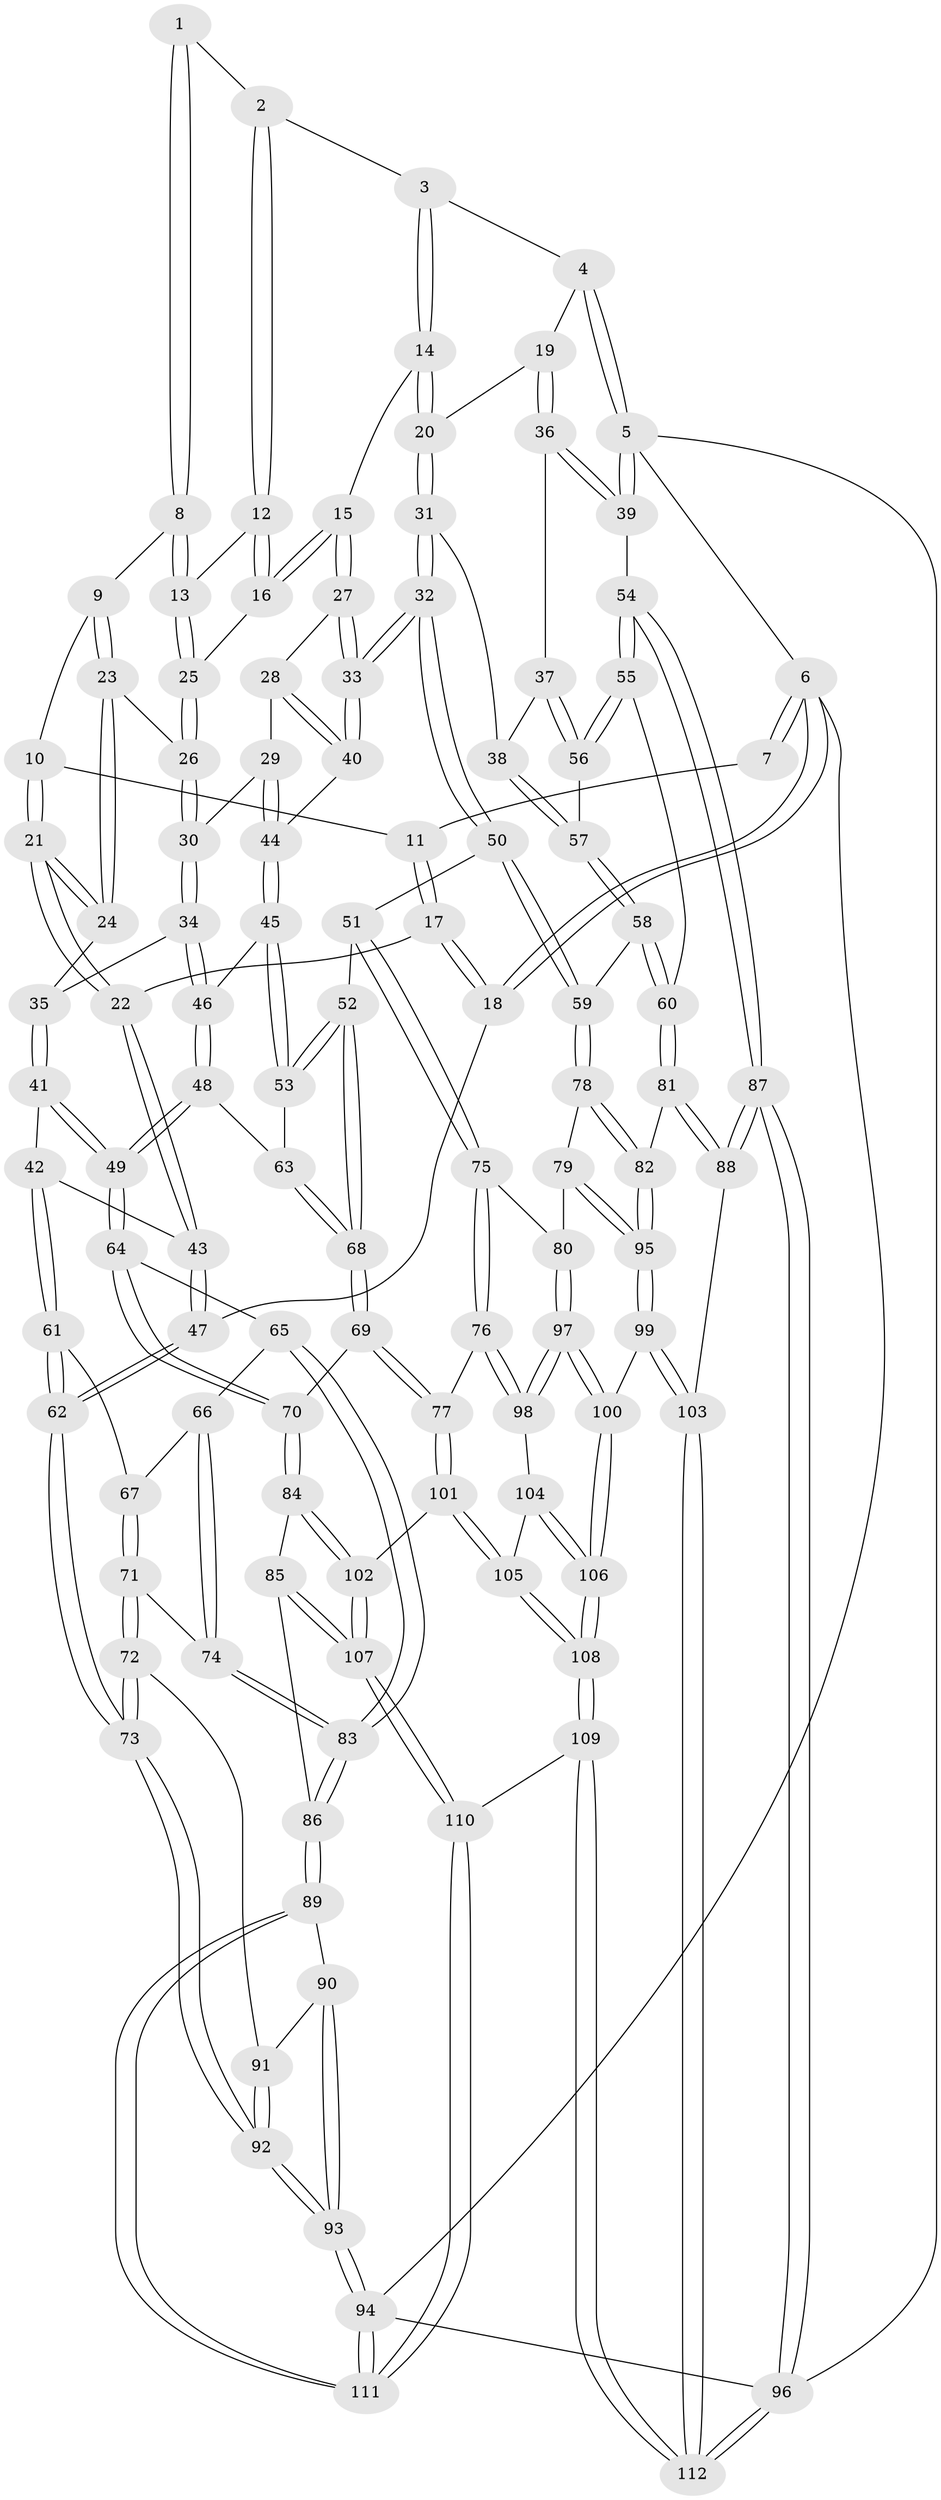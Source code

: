 // Generated by graph-tools (version 1.1) at 2025/51/03/09/25 03:51:01]
// undirected, 112 vertices, 277 edges
graph export_dot {
graph [start="1"]
  node [color=gray90,style=filled];
  1 [pos="+0.3611673204565132+0"];
  2 [pos="+0.6515249238522188+0"];
  3 [pos="+0.6615828919398532+0"];
  4 [pos="+1+0"];
  5 [pos="+1+0"];
  6 [pos="+0+0"];
  7 [pos="+0.028830270681867515+0"];
  8 [pos="+0.35350099174207184+0.03249484892347382"];
  9 [pos="+0.33080986267004525+0.04929129613647927"];
  10 [pos="+0.2612571112525618+0.06782626184458357"];
  11 [pos="+0.11901524019736341+0"];
  12 [pos="+0.5196614234060025+0.03490463676482677"];
  13 [pos="+0.40789460201322447+0.07985288612360175"];
  14 [pos="+0.6989084876693277+0.13860266442497907"];
  15 [pos="+0.6497996661431186+0.16523621068637362"];
  16 [pos="+0.5565435194605104+0.12086092665502246"];
  17 [pos="+0.10922887891143133+0.14640531583784808"];
  18 [pos="+0+0"];
  19 [pos="+0.832540129824986+0.17593634223057966"];
  20 [pos="+0.7693484164659463+0.17048851739911552"];
  21 [pos="+0.1348903547274791+0.19841472536953184"];
  22 [pos="+0.11737249552751076+0.1985079248907814"];
  23 [pos="+0.30247840075806415+0.17627672135765118"];
  24 [pos="+0.22825345635553476+0.23575212546011745"];
  25 [pos="+0.4324907712943005+0.13353846807181335"];
  26 [pos="+0.42727451372668807+0.20858926684087162"];
  27 [pos="+0.6280759907913839+0.19608922506882906"];
  28 [pos="+0.5163193235014804+0.24453256132643816"];
  29 [pos="+0.4549850316986797+0.24913323863976972"];
  30 [pos="+0.4366054288874753+0.24340270329804828"];
  31 [pos="+0.7165121108091794+0.4198743535601702"];
  32 [pos="+0.6995132354355865+0.4298948904270573"];
  33 [pos="+0.6347911252839188+0.3632640277076228"];
  34 [pos="+0.3517092788394996+0.32252499619046365"];
  35 [pos="+0.2320718585788479+0.24026208046761122"];
  36 [pos="+0.9339074682273701+0.239349789957358"];
  37 [pos="+0.8781862383535115+0.35765496493148097"];
  38 [pos="+0.7816713361145117+0.41042213568139047"];
  39 [pos="+1+0.20853485773655517"];
  40 [pos="+0.5714267791276266+0.3599871441103168"];
  41 [pos="+0.20130445466231273+0.46264808298393645"];
  42 [pos="+0.1379334617052161+0.43985593496113506"];
  43 [pos="+0.04808514174379902+0.25097422006040515"];
  44 [pos="+0.5109334566246448+0.38408038115551435"];
  45 [pos="+0.48420829602085896+0.424822711449602"];
  46 [pos="+0.3481367041879607+0.4288273075621838"];
  47 [pos="+0+0.26733554566636925"];
  48 [pos="+0.32089233063875183+0.46575156629779235"];
  49 [pos="+0.270186310876337+0.5056656440510163"];
  50 [pos="+0.6831645285786515+0.48091897669475697"];
  51 [pos="+0.5933384180701569+0.5451232196194676"];
  52 [pos="+0.5918946103746664+0.544940699510335"];
  53 [pos="+0.5522885631444242+0.5110897292841611"];
  54 [pos="+1+0.5544091774671324"];
  55 [pos="+1+0.5533154731605927"];
  56 [pos="+0.9432894492724634+0.47469136173670684"];
  57 [pos="+0.8614868877435715+0.502817009671097"];
  58 [pos="+0.8216599261580954+0.5896338279452628"];
  59 [pos="+0.8021610514471019+0.6004885203410224"];
  60 [pos="+1+0.588622284382748"];
  61 [pos="+0+0.5340016482695441"];
  62 [pos="+0+0.526584034080198"];
  63 [pos="+0.4214647236073529+0.5231826857918984"];
  64 [pos="+0.26881308648057634+0.5376654742688749"];
  65 [pos="+0.17758293947887493+0.6149370774656036"];
  66 [pos="+0.09723496718888595+0.6096962845038844"];
  67 [pos="+0.05246598224345756+0.593750404576972"];
  68 [pos="+0.48429112024719906+0.6065716414321871"];
  69 [pos="+0.41626299191787963+0.6898976724868745"];
  70 [pos="+0.3610151518984731+0.6880716856363958"];
  71 [pos="+0.040671579480270885+0.6895896561502626"];
  72 [pos="+0+0.7203860897647214"];
  73 [pos="+0+0.7060602284961336"];
  74 [pos="+0.08330609191586666+0.7124367512514337"];
  75 [pos="+0.6087920359844531+0.60174290202651"];
  76 [pos="+0.5062088528441547+0.7518816839534633"];
  77 [pos="+0.4904116952742877+0.7477030612999769"];
  78 [pos="+0.7926263381734511+0.6635758540556685"];
  79 [pos="+0.6918016038280417+0.708528564393842"];
  80 [pos="+0.6811179536999228+0.7110896839528515"];
  81 [pos="+0.8780258785465751+0.731924422549812"];
  82 [pos="+0.8508340107248852+0.7225650608504409"];
  83 [pos="+0.14666284724775852+0.7776178380155134"];
  84 [pos="+0.31842031354994865+0.7536027045466683"];
  85 [pos="+0.22586988726306528+0.8116112263867619"];
  86 [pos="+0.15465286036752693+0.8119759687057914"];
  87 [pos="+1+0.8315781267306198"];
  88 [pos="+0.9479013534924291+0.8155005017475333"];
  89 [pos="+0.14783326388614101+0.818454150923851"];
  90 [pos="+0.13250055399598828+0.8180716240252898"];
  91 [pos="+0.12635242362741983+0.8170984978725615"];
  92 [pos="+0+0.8879411522889288"];
  93 [pos="+0+1"];
  94 [pos="+0+1"];
  95 [pos="+0.7876958297412062+0.8088490001869735"];
  96 [pos="+1+1"];
  97 [pos="+0.6332140240005936+0.7910741275181286"];
  98 [pos="+0.5136075580709119+0.7565863884823952"];
  99 [pos="+0.7697521526202911+0.8778384513216416"];
  100 [pos="+0.6435498523031803+0.827256698296591"];
  101 [pos="+0.42871683561041807+0.8711852357185992"];
  102 [pos="+0.4003612459671161+0.8748569116583328"];
  103 [pos="+0.8219859124402179+0.9456099212620228"];
  104 [pos="+0.5105710058032544+0.8669974215364834"];
  105 [pos="+0.47083536755760597+0.8976913765531732"];
  106 [pos="+0.6095505844777004+0.8947862707119644"];
  107 [pos="+0.32937894699988046+0.9742506141912312"];
  108 [pos="+0.5669064505915271+1"];
  109 [pos="+0.5675808803882878+1"];
  110 [pos="+0.33162277884340313+1"];
  111 [pos="+0.054681780996917534+1"];
  112 [pos="+0.8175888297255623+1"];
  1 -- 2;
  1 -- 8;
  1 -- 8;
  2 -- 3;
  2 -- 12;
  2 -- 12;
  3 -- 4;
  3 -- 14;
  3 -- 14;
  4 -- 5;
  4 -- 5;
  4 -- 19;
  5 -- 6;
  5 -- 39;
  5 -- 39;
  5 -- 96;
  6 -- 7;
  6 -- 7;
  6 -- 18;
  6 -- 18;
  6 -- 94;
  7 -- 11;
  8 -- 9;
  8 -- 13;
  8 -- 13;
  9 -- 10;
  9 -- 23;
  9 -- 23;
  10 -- 11;
  10 -- 21;
  10 -- 21;
  11 -- 17;
  11 -- 17;
  12 -- 13;
  12 -- 16;
  12 -- 16;
  13 -- 25;
  13 -- 25;
  14 -- 15;
  14 -- 20;
  14 -- 20;
  15 -- 16;
  15 -- 16;
  15 -- 27;
  15 -- 27;
  16 -- 25;
  17 -- 18;
  17 -- 18;
  17 -- 22;
  18 -- 47;
  19 -- 20;
  19 -- 36;
  19 -- 36;
  20 -- 31;
  20 -- 31;
  21 -- 22;
  21 -- 22;
  21 -- 24;
  21 -- 24;
  22 -- 43;
  22 -- 43;
  23 -- 24;
  23 -- 24;
  23 -- 26;
  24 -- 35;
  25 -- 26;
  25 -- 26;
  26 -- 30;
  26 -- 30;
  27 -- 28;
  27 -- 33;
  27 -- 33;
  28 -- 29;
  28 -- 40;
  28 -- 40;
  29 -- 30;
  29 -- 44;
  29 -- 44;
  30 -- 34;
  30 -- 34;
  31 -- 32;
  31 -- 32;
  31 -- 38;
  32 -- 33;
  32 -- 33;
  32 -- 50;
  32 -- 50;
  33 -- 40;
  33 -- 40;
  34 -- 35;
  34 -- 46;
  34 -- 46;
  35 -- 41;
  35 -- 41;
  36 -- 37;
  36 -- 39;
  36 -- 39;
  37 -- 38;
  37 -- 56;
  37 -- 56;
  38 -- 57;
  38 -- 57;
  39 -- 54;
  40 -- 44;
  41 -- 42;
  41 -- 49;
  41 -- 49;
  42 -- 43;
  42 -- 61;
  42 -- 61;
  43 -- 47;
  43 -- 47;
  44 -- 45;
  44 -- 45;
  45 -- 46;
  45 -- 53;
  45 -- 53;
  46 -- 48;
  46 -- 48;
  47 -- 62;
  47 -- 62;
  48 -- 49;
  48 -- 49;
  48 -- 63;
  49 -- 64;
  49 -- 64;
  50 -- 51;
  50 -- 59;
  50 -- 59;
  51 -- 52;
  51 -- 75;
  51 -- 75;
  52 -- 53;
  52 -- 53;
  52 -- 68;
  52 -- 68;
  53 -- 63;
  54 -- 55;
  54 -- 55;
  54 -- 87;
  54 -- 87;
  55 -- 56;
  55 -- 56;
  55 -- 60;
  56 -- 57;
  57 -- 58;
  57 -- 58;
  58 -- 59;
  58 -- 60;
  58 -- 60;
  59 -- 78;
  59 -- 78;
  60 -- 81;
  60 -- 81;
  61 -- 62;
  61 -- 62;
  61 -- 67;
  62 -- 73;
  62 -- 73;
  63 -- 68;
  63 -- 68;
  64 -- 65;
  64 -- 70;
  64 -- 70;
  65 -- 66;
  65 -- 83;
  65 -- 83;
  66 -- 67;
  66 -- 74;
  66 -- 74;
  67 -- 71;
  67 -- 71;
  68 -- 69;
  68 -- 69;
  69 -- 70;
  69 -- 77;
  69 -- 77;
  70 -- 84;
  70 -- 84;
  71 -- 72;
  71 -- 72;
  71 -- 74;
  72 -- 73;
  72 -- 73;
  72 -- 91;
  73 -- 92;
  73 -- 92;
  74 -- 83;
  74 -- 83;
  75 -- 76;
  75 -- 76;
  75 -- 80;
  76 -- 77;
  76 -- 98;
  76 -- 98;
  77 -- 101;
  77 -- 101;
  78 -- 79;
  78 -- 82;
  78 -- 82;
  79 -- 80;
  79 -- 95;
  79 -- 95;
  80 -- 97;
  80 -- 97;
  81 -- 82;
  81 -- 88;
  81 -- 88;
  82 -- 95;
  82 -- 95;
  83 -- 86;
  83 -- 86;
  84 -- 85;
  84 -- 102;
  84 -- 102;
  85 -- 86;
  85 -- 107;
  85 -- 107;
  86 -- 89;
  86 -- 89;
  87 -- 88;
  87 -- 88;
  87 -- 96;
  87 -- 96;
  88 -- 103;
  89 -- 90;
  89 -- 111;
  89 -- 111;
  90 -- 91;
  90 -- 93;
  90 -- 93;
  91 -- 92;
  91 -- 92;
  92 -- 93;
  92 -- 93;
  93 -- 94;
  93 -- 94;
  94 -- 111;
  94 -- 111;
  94 -- 96;
  95 -- 99;
  95 -- 99;
  96 -- 112;
  96 -- 112;
  97 -- 98;
  97 -- 98;
  97 -- 100;
  97 -- 100;
  98 -- 104;
  99 -- 100;
  99 -- 103;
  99 -- 103;
  100 -- 106;
  100 -- 106;
  101 -- 102;
  101 -- 105;
  101 -- 105;
  102 -- 107;
  102 -- 107;
  103 -- 112;
  103 -- 112;
  104 -- 105;
  104 -- 106;
  104 -- 106;
  105 -- 108;
  105 -- 108;
  106 -- 108;
  106 -- 108;
  107 -- 110;
  107 -- 110;
  108 -- 109;
  108 -- 109;
  109 -- 110;
  109 -- 112;
  109 -- 112;
  110 -- 111;
  110 -- 111;
}
